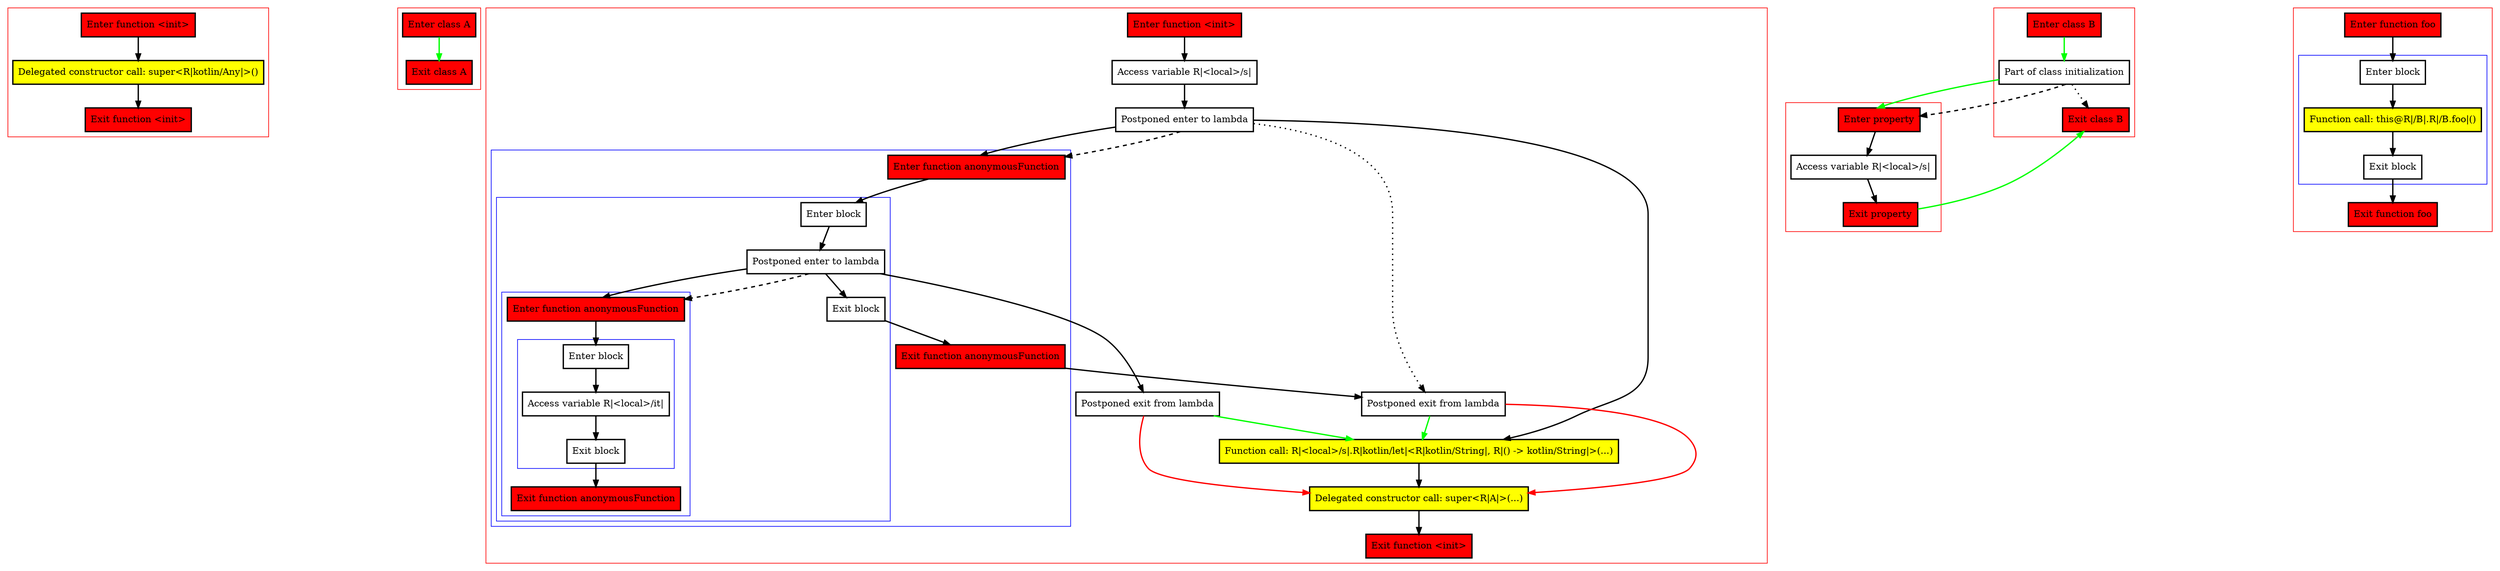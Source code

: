 digraph postponedLambdaInConstructor_kt {
    graph [nodesep=3]
    node [shape=box penwidth=2]
    edge [penwidth=2]

    subgraph cluster_0 {
        color=red
        0 [label="Enter function <init>" style="filled" fillcolor=red];
        1 [label="Delegated constructor call: super<R|kotlin/Any|>()" style="filled" fillcolor=yellow];
        2 [label="Exit function <init>" style="filled" fillcolor=red];
    }
    0 -> {1};
    1 -> {2};

    subgraph cluster_1 {
        color=red
        3 [label="Enter class A" style="filled" fillcolor=red];
        4 [label="Exit class A" style="filled" fillcolor=red];
    }
    3 -> {4} [color=green];

    subgraph cluster_2 {
        color=red
        5 [label="Enter function <init>" style="filled" fillcolor=red];
        6 [label="Access variable R|<local>/s|"];
        7 [label="Postponed enter to lambda"];
        subgraph cluster_3 {
            color=blue
            12 [label="Enter function anonymousFunction" style="filled" fillcolor=red];
            subgraph cluster_4 {
                color=blue
                13 [label="Enter block"];
                14 [label="Postponed enter to lambda"];
                subgraph cluster_5 {
                    color=blue
                    18 [label="Enter function anonymousFunction" style="filled" fillcolor=red];
                    subgraph cluster_6 {
                        color=blue
                        19 [label="Enter block"];
                        20 [label="Access variable R|<local>/it|"];
                        21 [label="Exit block"];
                    }
                    22 [label="Exit function anonymousFunction" style="filled" fillcolor=red];
                }
                15 [label="Exit block"];
            }
            16 [label="Exit function anonymousFunction" style="filled" fillcolor=red];
        }
        17 [label="Postponed exit from lambda"];
        8 [label="Postponed exit from lambda"];
        9 [label="Function call: R|<local>/s|.R|kotlin/let|<R|kotlin/String|, R|() -> kotlin/String|>(...)" style="filled" fillcolor=yellow];
        10 [label="Delegated constructor call: super<R|A|>(...)" style="filled" fillcolor=yellow];
        11 [label="Exit function <init>" style="filled" fillcolor=red];
    }
    5 -> {6};
    6 -> {7};
    7 -> {12 9};
    7 -> {8} [style=dotted];
    7 -> {12} [style=dashed];
    8 -> {10} [color=red];
    8 -> {9} [color=green];
    9 -> {10};
    10 -> {11};
    12 -> {13};
    13 -> {14};
    14 -> {17 15 18};
    14 -> {18} [style=dashed];
    15 -> {16};
    16 -> {8};
    17 -> {10} [color=red];
    17 -> {9} [color=green];
    18 -> {19};
    19 -> {20};
    20 -> {21};
    21 -> {22};

    subgraph cluster_7 {
        color=red
        23 [label="Enter property" style="filled" fillcolor=red];
        24 [label="Access variable R|<local>/s|"];
        25 [label="Exit property" style="filled" fillcolor=red];
    }
    23 -> {24};
    24 -> {25};
    25 -> {33} [color=green];

    subgraph cluster_8 {
        color=red
        26 [label="Enter function foo" style="filled" fillcolor=red];
        subgraph cluster_9 {
            color=blue
            27 [label="Enter block"];
            28 [label="Function call: this@R|/B|.R|/B.foo|()" style="filled" fillcolor=yellow];
            29 [label="Exit block"];
        }
        30 [label="Exit function foo" style="filled" fillcolor=red];
    }
    26 -> {27};
    27 -> {28};
    28 -> {29};
    29 -> {30};

    subgraph cluster_10 {
        color=red
        31 [label="Enter class B" style="filled" fillcolor=red];
        32 [label="Part of class initialization"];
        33 [label="Exit class B" style="filled" fillcolor=red];
    }
    31 -> {32} [color=green];
    32 -> {33} [style=dotted];
    32 -> {23} [color=green];
    32 -> {23} [style=dashed];

}
